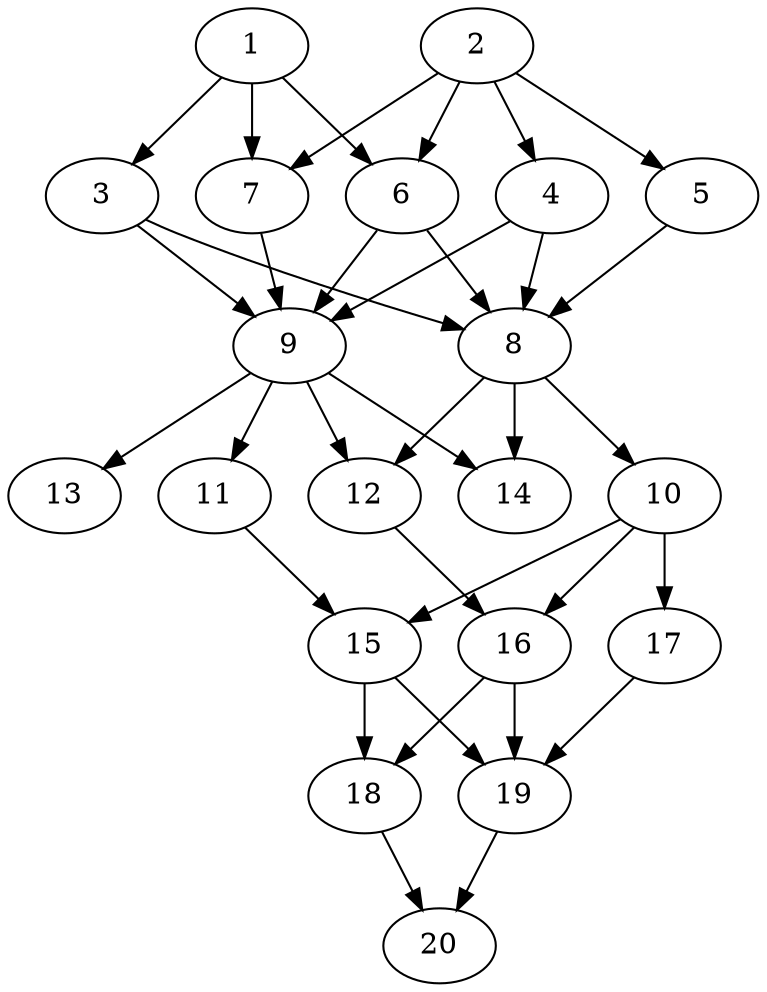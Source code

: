 // DAG automatically generated by daggen at Tue Jul 23 14:31:37 2019
// ./daggen --dot -n 20 --ccr 0.5 --fat 0.5 --regular 0.5 --density 0.8 --mindata 5242880 --maxdata 52428800 
digraph G {
  1 [size="12570624", alpha="0.05", expect_size="6285312"] 
  1 -> 3 [size ="6285312"]
  1 -> 6 [size ="6285312"]
  1 -> 7 [size ="6285312"]
  2 [size="100796416", alpha="0.20", expect_size="50398208"] 
  2 -> 4 [size ="50398208"]
  2 -> 5 [size ="50398208"]
  2 -> 6 [size ="50398208"]
  2 -> 7 [size ="50398208"]
  3 [size="38510592", alpha="0.05", expect_size="19255296"] 
  3 -> 8 [size ="19255296"]
  3 -> 9 [size ="19255296"]
  4 [size="30124032", alpha="0.05", expect_size="15062016"] 
  4 -> 8 [size ="15062016"]
  4 -> 9 [size ="15062016"]
  5 [size="17543168", alpha="0.11", expect_size="8771584"] 
  5 -> 8 [size ="8771584"]
  6 [size="52047872", alpha="0.09", expect_size="26023936"] 
  6 -> 8 [size ="26023936"]
  6 -> 9 [size ="26023936"]
  7 [size="42528768", alpha="0.04", expect_size="21264384"] 
  7 -> 9 [size ="21264384"]
  8 [size="62408704", alpha="0.16", expect_size="31204352"] 
  8 -> 10 [size ="31204352"]
  8 -> 12 [size ="31204352"]
  8 -> 14 [size ="31204352"]
  9 [size="84531200", alpha="0.00", expect_size="42265600"] 
  9 -> 11 [size ="42265600"]
  9 -> 12 [size ="42265600"]
  9 -> 13 [size ="42265600"]
  9 -> 14 [size ="42265600"]
  10 [size="66705408", alpha="0.05", expect_size="33352704"] 
  10 -> 15 [size ="33352704"]
  10 -> 16 [size ="33352704"]
  10 -> 17 [size ="33352704"]
  11 [size="49879040", alpha="0.02", expect_size="24939520"] 
  11 -> 15 [size ="24939520"]
  12 [size="72140800", alpha="0.16", expect_size="36070400"] 
  12 -> 16 [size ="36070400"]
  13 [size="69969920", alpha="0.04", expect_size="34984960"] 
  14 [size="93009920", alpha="0.19", expect_size="46504960"] 
  15 [size="21272576", alpha="0.10", expect_size="10636288"] 
  15 -> 18 [size ="10636288"]
  15 -> 19 [size ="10636288"]
  16 [size="74276864", alpha="0.16", expect_size="37138432"] 
  16 -> 18 [size ="37138432"]
  16 -> 19 [size ="37138432"]
  17 [size="20135936", alpha="0.13", expect_size="10067968"] 
  17 -> 19 [size ="10067968"]
  18 [size="41187328", alpha="0.08", expect_size="20593664"] 
  18 -> 20 [size ="20593664"]
  19 [size="20428800", alpha="0.19", expect_size="10214400"] 
  19 -> 20 [size ="10214400"]
  20 [size="21374976", alpha="0.16", expect_size="10687488"] 
}
